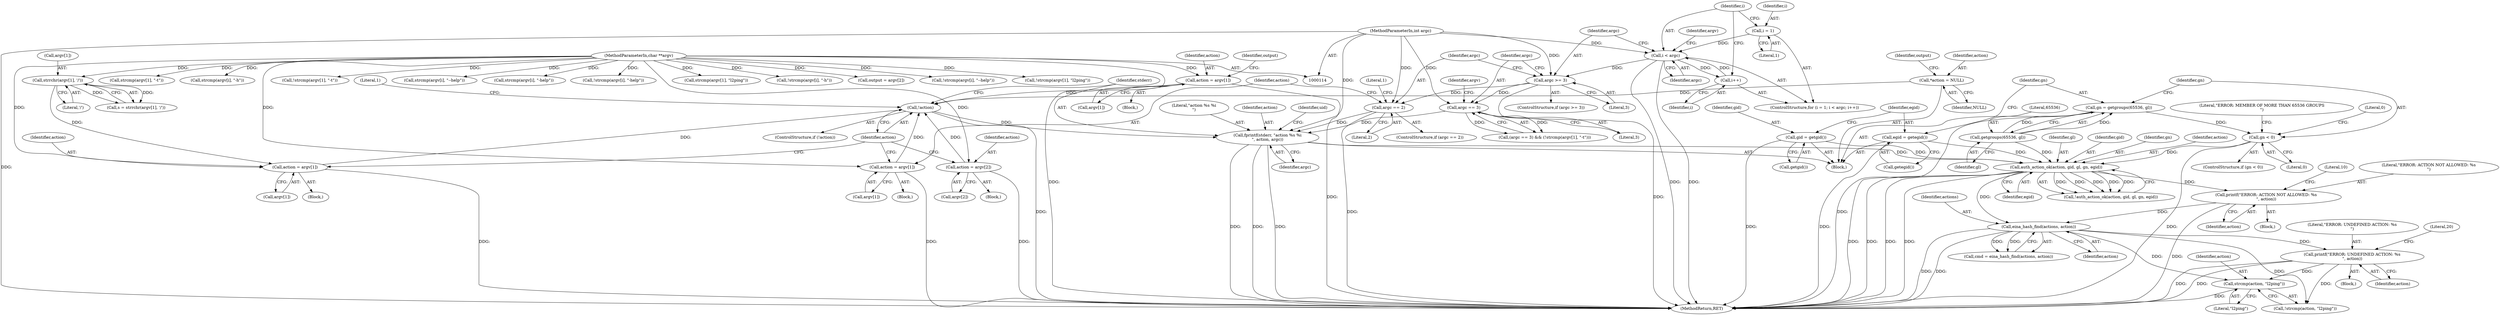 digraph "0_enlightment_666df815cd86a50343859bce36c5cf968c5f38b0@API" {
"1000370" [label="(Call,strcmp(action, \"l2ping\"))"];
"1000360" [label="(Call,printf(\"ERROR: UNDEFINED ACTION: %s\n\", action))"];
"1000353" [label="(Call,eina_hash_find(actions, action))"];
"1000346" [label="(Call,printf(\"ERROR: ACTION NOT ALLOWED: %s\n\", action))"];
"1000339" [label="(Call,auth_action_ok(action, gid, gl, gn, egid))"];
"1000288" [label="(Call,fprintf(stderr, \"action %s %i\n\", action, argc))"];
"1000284" [label="(Call,!action)"];
"1000125" [label="(Call,*action = NULL)"];
"1000274" [label="(Call,action = argv[1])"];
"1000116" [label="(MethodParameterIn,char **argv)"];
"1000263" [label="(Call,action = argv[1])"];
"1000226" [label="(Call,strrchr(argv[1], '/'))"];
"1000211" [label="(Call,action = argv[1])"];
"1000197" [label="(Call,action = argv[2])"];
"1000184" [label="(Call,argc == 3)"];
"1000178" [label="(Call,argc >= 3)"];
"1000145" [label="(Call,i < argc)"];
"1000148" [label="(Call,i++)"];
"1000142" [label="(Call,i = 1)"];
"1000115" [label="(MethodParameterIn,int argc)"];
"1000270" [label="(Call,argc == 2)"];
"1000296" [label="(Call,gid = getgid())"];
"1000304" [label="(Call,getgroups(65536, gl))"];
"1000308" [label="(Call,gn < 0)"];
"1000302" [label="(Call,gn = getgroups(65536, gl))"];
"1000299" [label="(Call,egid = getegid())"];
"1000354" [label="(Identifier,actions)"];
"1000296" [label="(Call,gid = getgid())"];
"1000180" [label="(Literal,3)"];
"1000272" [label="(Literal,2)"];
"1000142" [label="(Call,i = 1)"];
"1000282" [label="(Literal,1)"];
"1000153" [label="(Call,!strcmp(argv[i], \"-h\"))"];
"1000300" [label="(Identifier,egid)"];
"1000177" [label="(ControlStructure,if (argc >= 3))"];
"1000216" [label="(Call,output = argv[2])"];
"1000351" [label="(Call,cmd = eina_hash_find(actions, action))"];
"1000370" [label="(Call,strcmp(action, \"l2ping\"))"];
"1000198" [label="(Identifier,action)"];
"1000297" [label="(Identifier,gid)"];
"1000340" [label="(Identifier,action)"];
"1000145" [label="(Call,i < argc)"];
"1000342" [label="(Identifier,gl)"];
"1000276" [label="(Call,argv[1])"];
"1000364" [label="(Literal,20)"];
"1000193" [label="(Block,)"];
"1000345" [label="(Block,)"];
"1000212" [label="(Identifier,action)"];
"1000217" [label="(Identifier,output)"];
"1000166" [label="(Call,!strcmp(argv[i], \"--help\"))"];
"1000302" [label="(Call,gn = getgroups(65536, gl))"];
"1000213" [label="(Call,argv[1])"];
"1000210" [label="(Block,)"];
"1000350" [label="(Literal,10)"];
"1000226" [label="(Call,strrchr(argv[1], '/'))"];
"1000344" [label="(Identifier,egid)"];
"1000141" [label="(ControlStructure,for (i = 1; i < argc; i++))"];
"1000183" [label="(Call,(argc == 3) && (!strcmp(argv[1], \"-t\")))"];
"1000156" [label="(Identifier,argv)"];
"1000265" [label="(Call,argv[1])"];
"1000346" [label="(Call,printf(\"ERROR: ACTION NOT ALLOWED: %s\n\", action))"];
"1000284" [label="(Call,!action)"];
"1000147" [label="(Identifier,argc)"];
"1000275" [label="(Identifier,action)"];
"1000185" [label="(Identifier,argc)"];
"1000222" [label="(Block,)"];
"1000274" [label="(Call,action = argv[1])"];
"1000298" [label="(Call,getgid())"];
"1000305" [label="(Literal,65536)"];
"1000126" [label="(Identifier,action)"];
"1000199" [label="(Call,argv[2])"];
"1000341" [label="(Identifier,gid)"];
"1000263" [label="(Call,action = argv[1])"];
"1000730" [label="(MethodReturn,RET)"];
"1000303" [label="(Identifier,gn)"];
"1000116" [label="(MethodParameterIn,char **argv)"];
"1000204" [label="(Call,!strcmp(argv[1], \"l2ping\"))"];
"1000285" [label="(Identifier,action)"];
"1000269" [label="(ControlStructure,if (argc == 2))"];
"1000188" [label="(Call,strcmp(argv[1], \"-t\"))"];
"1000143" [label="(Identifier,i)"];
"1000154" [label="(Call,strcmp(argv[i], \"-h\"))"];
"1000117" [label="(Block,)"];
"1000283" [label="(ControlStructure,if (!action))"];
"1000353" [label="(Call,eina_hash_find(actions, action))"];
"1000270" [label="(Call,argc == 2)"];
"1000308" [label="(Call,gn < 0)"];
"1000347" [label="(Literal,\"ERROR: ACTION NOT ALLOWED: %s\n\")"];
"1000310" [label="(Literal,0)"];
"1000309" [label="(Identifier,gn)"];
"1000287" [label="(Literal,1)"];
"1000211" [label="(Call,action = argv[1])"];
"1000339" [label="(Call,auth_action_ok(action, gid, gl, gn, egid))"];
"1000197" [label="(Call,action = argv[2])"];
"1000371" [label="(Identifier,action)"];
"1000149" [label="(Identifier,i)"];
"1000187" [label="(Call,!strcmp(argv[1], \"-t\"))"];
"1000304" [label="(Call,getgroups(65536, gl))"];
"1000167" [label="(Call,strcmp(argv[i], \"--help\"))"];
"1000360" [label="(Call,printf(\"ERROR: UNDEFINED ACTION: %s\n\", action))"];
"1000127" [label="(Identifier,NULL)"];
"1000307" [label="(ControlStructure,if (gn < 0))"];
"1000148" [label="(Call,i++)"];
"1000289" [label="(Identifier,stderr)"];
"1000146" [label="(Identifier,i)"];
"1000338" [label="(Call,!auth_action_ok(action, gid, gl, gn, egid))"];
"1000299" [label="(Call,egid = getegid())"];
"1000361" [label="(Literal,\"ERROR: UNDEFINED ACTION: %s\n\")"];
"1000291" [label="(Identifier,action)"];
"1000190" [label="(Identifier,argv)"];
"1000372" [label="(Literal,\"l2ping\")"];
"1000144" [label="(Literal,1)"];
"1000369" [label="(Call,!strcmp(action, \"l2ping\"))"];
"1000294" [label="(Identifier,uid)"];
"1000348" [label="(Identifier,action)"];
"1000115" [label="(MethodParameterIn,int argc)"];
"1000273" [label="(Block,)"];
"1000227" [label="(Call,argv[1])"];
"1000186" [label="(Literal,3)"];
"1000319" [label="(Literal,0)"];
"1000161" [label="(Call,strcmp(argv[i], \"-help\"))"];
"1000359" [label="(Block,)"];
"1000301" [label="(Call,getegid())"];
"1000160" [label="(Call,!strcmp(argv[i], \"-help\"))"];
"1000355" [label="(Identifier,action)"];
"1000131" [label="(Identifier,output)"];
"1000290" [label="(Literal,\"action %s %i\n\")"];
"1000230" [label="(Literal,'/')"];
"1000313" [label="(Literal,\"ERROR: MEMBER OF MORE THAN 65536 GROUPS\n\")"];
"1000184" [label="(Call,argc == 3)"];
"1000271" [label="(Identifier,argc)"];
"1000292" [label="(Identifier,argc)"];
"1000178" [label="(Call,argc >= 3)"];
"1000125" [label="(Call,*action = NULL)"];
"1000306" [label="(Identifier,gl)"];
"1000288" [label="(Call,fprintf(stderr, \"action %s %i\n\", action, argc))"];
"1000224" [label="(Call,s = strrchr(argv[1], '/'))"];
"1000264" [label="(Identifier,action)"];
"1000343" [label="(Identifier,gn)"];
"1000179" [label="(Identifier,argc)"];
"1000205" [label="(Call,strcmp(argv[1], \"l2ping\"))"];
"1000362" [label="(Identifier,action)"];
"1000370" -> "1000369"  [label="AST: "];
"1000370" -> "1000372"  [label="CFG: "];
"1000371" -> "1000370"  [label="AST: "];
"1000372" -> "1000370"  [label="AST: "];
"1000369" -> "1000370"  [label="CFG: "];
"1000370" -> "1000730"  [label="DDG: "];
"1000360" -> "1000370"  [label="DDG: "];
"1000353" -> "1000370"  [label="DDG: "];
"1000360" -> "1000359"  [label="AST: "];
"1000360" -> "1000362"  [label="CFG: "];
"1000361" -> "1000360"  [label="AST: "];
"1000362" -> "1000360"  [label="AST: "];
"1000364" -> "1000360"  [label="CFG: "];
"1000360" -> "1000730"  [label="DDG: "];
"1000360" -> "1000730"  [label="DDG: "];
"1000353" -> "1000360"  [label="DDG: "];
"1000360" -> "1000369"  [label="DDG: "];
"1000353" -> "1000351"  [label="AST: "];
"1000353" -> "1000355"  [label="CFG: "];
"1000354" -> "1000353"  [label="AST: "];
"1000355" -> "1000353"  [label="AST: "];
"1000351" -> "1000353"  [label="CFG: "];
"1000353" -> "1000730"  [label="DDG: "];
"1000353" -> "1000730"  [label="DDG: "];
"1000353" -> "1000351"  [label="DDG: "];
"1000353" -> "1000351"  [label="DDG: "];
"1000346" -> "1000353"  [label="DDG: "];
"1000339" -> "1000353"  [label="DDG: "];
"1000353" -> "1000369"  [label="DDG: "];
"1000346" -> "1000345"  [label="AST: "];
"1000346" -> "1000348"  [label="CFG: "];
"1000347" -> "1000346"  [label="AST: "];
"1000348" -> "1000346"  [label="AST: "];
"1000350" -> "1000346"  [label="CFG: "];
"1000346" -> "1000730"  [label="DDG: "];
"1000339" -> "1000346"  [label="DDG: "];
"1000339" -> "1000338"  [label="AST: "];
"1000339" -> "1000344"  [label="CFG: "];
"1000340" -> "1000339"  [label="AST: "];
"1000341" -> "1000339"  [label="AST: "];
"1000342" -> "1000339"  [label="AST: "];
"1000343" -> "1000339"  [label="AST: "];
"1000344" -> "1000339"  [label="AST: "];
"1000338" -> "1000339"  [label="CFG: "];
"1000339" -> "1000730"  [label="DDG: "];
"1000339" -> "1000730"  [label="DDG: "];
"1000339" -> "1000730"  [label="DDG: "];
"1000339" -> "1000730"  [label="DDG: "];
"1000339" -> "1000338"  [label="DDG: "];
"1000339" -> "1000338"  [label="DDG: "];
"1000339" -> "1000338"  [label="DDG: "];
"1000339" -> "1000338"  [label="DDG: "];
"1000339" -> "1000338"  [label="DDG: "];
"1000288" -> "1000339"  [label="DDG: "];
"1000296" -> "1000339"  [label="DDG: "];
"1000304" -> "1000339"  [label="DDG: "];
"1000308" -> "1000339"  [label="DDG: "];
"1000299" -> "1000339"  [label="DDG: "];
"1000288" -> "1000117"  [label="AST: "];
"1000288" -> "1000292"  [label="CFG: "];
"1000289" -> "1000288"  [label="AST: "];
"1000290" -> "1000288"  [label="AST: "];
"1000291" -> "1000288"  [label="AST: "];
"1000292" -> "1000288"  [label="AST: "];
"1000294" -> "1000288"  [label="CFG: "];
"1000288" -> "1000730"  [label="DDG: "];
"1000288" -> "1000730"  [label="DDG: "];
"1000288" -> "1000730"  [label="DDG: "];
"1000284" -> "1000288"  [label="DDG: "];
"1000184" -> "1000288"  [label="DDG: "];
"1000270" -> "1000288"  [label="DDG: "];
"1000115" -> "1000288"  [label="DDG: "];
"1000284" -> "1000283"  [label="AST: "];
"1000284" -> "1000285"  [label="CFG: "];
"1000285" -> "1000284"  [label="AST: "];
"1000287" -> "1000284"  [label="CFG: "];
"1000289" -> "1000284"  [label="CFG: "];
"1000284" -> "1000730"  [label="DDG: "];
"1000125" -> "1000284"  [label="DDG: "];
"1000274" -> "1000284"  [label="DDG: "];
"1000263" -> "1000284"  [label="DDG: "];
"1000211" -> "1000284"  [label="DDG: "];
"1000197" -> "1000284"  [label="DDG: "];
"1000125" -> "1000117"  [label="AST: "];
"1000125" -> "1000127"  [label="CFG: "];
"1000126" -> "1000125"  [label="AST: "];
"1000127" -> "1000125"  [label="AST: "];
"1000131" -> "1000125"  [label="CFG: "];
"1000274" -> "1000273"  [label="AST: "];
"1000274" -> "1000276"  [label="CFG: "];
"1000275" -> "1000274"  [label="AST: "];
"1000276" -> "1000274"  [label="AST: "];
"1000285" -> "1000274"  [label="CFG: "];
"1000274" -> "1000730"  [label="DDG: "];
"1000116" -> "1000274"  [label="DDG: "];
"1000116" -> "1000114"  [label="AST: "];
"1000116" -> "1000730"  [label="DDG: "];
"1000116" -> "1000153"  [label="DDG: "];
"1000116" -> "1000154"  [label="DDG: "];
"1000116" -> "1000160"  [label="DDG: "];
"1000116" -> "1000161"  [label="DDG: "];
"1000116" -> "1000166"  [label="DDG: "];
"1000116" -> "1000167"  [label="DDG: "];
"1000116" -> "1000187"  [label="DDG: "];
"1000116" -> "1000188"  [label="DDG: "];
"1000116" -> "1000197"  [label="DDG: "];
"1000116" -> "1000204"  [label="DDG: "];
"1000116" -> "1000205"  [label="DDG: "];
"1000116" -> "1000211"  [label="DDG: "];
"1000116" -> "1000216"  [label="DDG: "];
"1000116" -> "1000226"  [label="DDG: "];
"1000116" -> "1000263"  [label="DDG: "];
"1000263" -> "1000222"  [label="AST: "];
"1000263" -> "1000265"  [label="CFG: "];
"1000264" -> "1000263"  [label="AST: "];
"1000265" -> "1000263"  [label="AST: "];
"1000285" -> "1000263"  [label="CFG: "];
"1000263" -> "1000730"  [label="DDG: "];
"1000226" -> "1000263"  [label="DDG: "];
"1000226" -> "1000224"  [label="AST: "];
"1000226" -> "1000230"  [label="CFG: "];
"1000227" -> "1000226"  [label="AST: "];
"1000230" -> "1000226"  [label="AST: "];
"1000224" -> "1000226"  [label="CFG: "];
"1000226" -> "1000224"  [label="DDG: "];
"1000226" -> "1000224"  [label="DDG: "];
"1000211" -> "1000210"  [label="AST: "];
"1000211" -> "1000213"  [label="CFG: "];
"1000212" -> "1000211"  [label="AST: "];
"1000213" -> "1000211"  [label="AST: "];
"1000217" -> "1000211"  [label="CFG: "];
"1000211" -> "1000730"  [label="DDG: "];
"1000197" -> "1000193"  [label="AST: "];
"1000197" -> "1000199"  [label="CFG: "];
"1000198" -> "1000197"  [label="AST: "];
"1000199" -> "1000197"  [label="AST: "];
"1000285" -> "1000197"  [label="CFG: "];
"1000197" -> "1000730"  [label="DDG: "];
"1000184" -> "1000183"  [label="AST: "];
"1000184" -> "1000186"  [label="CFG: "];
"1000185" -> "1000184"  [label="AST: "];
"1000186" -> "1000184"  [label="AST: "];
"1000190" -> "1000184"  [label="CFG: "];
"1000183" -> "1000184"  [label="CFG: "];
"1000184" -> "1000183"  [label="DDG: "];
"1000184" -> "1000183"  [label="DDG: "];
"1000178" -> "1000184"  [label="DDG: "];
"1000115" -> "1000184"  [label="DDG: "];
"1000178" -> "1000177"  [label="AST: "];
"1000178" -> "1000180"  [label="CFG: "];
"1000179" -> "1000178"  [label="AST: "];
"1000180" -> "1000178"  [label="AST: "];
"1000185" -> "1000178"  [label="CFG: "];
"1000271" -> "1000178"  [label="CFG: "];
"1000178" -> "1000730"  [label="DDG: "];
"1000145" -> "1000178"  [label="DDG: "];
"1000115" -> "1000178"  [label="DDG: "];
"1000178" -> "1000270"  [label="DDG: "];
"1000145" -> "1000141"  [label="AST: "];
"1000145" -> "1000147"  [label="CFG: "];
"1000146" -> "1000145"  [label="AST: "];
"1000147" -> "1000145"  [label="AST: "];
"1000156" -> "1000145"  [label="CFG: "];
"1000179" -> "1000145"  [label="CFG: "];
"1000145" -> "1000730"  [label="DDG: "];
"1000145" -> "1000730"  [label="DDG: "];
"1000148" -> "1000145"  [label="DDG: "];
"1000142" -> "1000145"  [label="DDG: "];
"1000115" -> "1000145"  [label="DDG: "];
"1000145" -> "1000148"  [label="DDG: "];
"1000148" -> "1000141"  [label="AST: "];
"1000148" -> "1000149"  [label="CFG: "];
"1000149" -> "1000148"  [label="AST: "];
"1000146" -> "1000148"  [label="CFG: "];
"1000142" -> "1000141"  [label="AST: "];
"1000142" -> "1000144"  [label="CFG: "];
"1000143" -> "1000142"  [label="AST: "];
"1000144" -> "1000142"  [label="AST: "];
"1000146" -> "1000142"  [label="CFG: "];
"1000115" -> "1000114"  [label="AST: "];
"1000115" -> "1000730"  [label="DDG: "];
"1000115" -> "1000270"  [label="DDG: "];
"1000270" -> "1000269"  [label="AST: "];
"1000270" -> "1000272"  [label="CFG: "];
"1000271" -> "1000270"  [label="AST: "];
"1000272" -> "1000270"  [label="AST: "];
"1000275" -> "1000270"  [label="CFG: "];
"1000282" -> "1000270"  [label="CFG: "];
"1000270" -> "1000730"  [label="DDG: "];
"1000296" -> "1000117"  [label="AST: "];
"1000296" -> "1000298"  [label="CFG: "];
"1000297" -> "1000296"  [label="AST: "];
"1000298" -> "1000296"  [label="AST: "];
"1000300" -> "1000296"  [label="CFG: "];
"1000296" -> "1000730"  [label="DDG: "];
"1000304" -> "1000302"  [label="AST: "];
"1000304" -> "1000306"  [label="CFG: "];
"1000305" -> "1000304"  [label="AST: "];
"1000306" -> "1000304"  [label="AST: "];
"1000302" -> "1000304"  [label="CFG: "];
"1000304" -> "1000302"  [label="DDG: "];
"1000304" -> "1000302"  [label="DDG: "];
"1000308" -> "1000307"  [label="AST: "];
"1000308" -> "1000310"  [label="CFG: "];
"1000309" -> "1000308"  [label="AST: "];
"1000310" -> "1000308"  [label="AST: "];
"1000313" -> "1000308"  [label="CFG: "];
"1000319" -> "1000308"  [label="CFG: "];
"1000308" -> "1000730"  [label="DDG: "];
"1000302" -> "1000308"  [label="DDG: "];
"1000302" -> "1000117"  [label="AST: "];
"1000303" -> "1000302"  [label="AST: "];
"1000309" -> "1000302"  [label="CFG: "];
"1000302" -> "1000730"  [label="DDG: "];
"1000299" -> "1000117"  [label="AST: "];
"1000299" -> "1000301"  [label="CFG: "];
"1000300" -> "1000299"  [label="AST: "];
"1000301" -> "1000299"  [label="AST: "];
"1000303" -> "1000299"  [label="CFG: "];
"1000299" -> "1000730"  [label="DDG: "];
}
